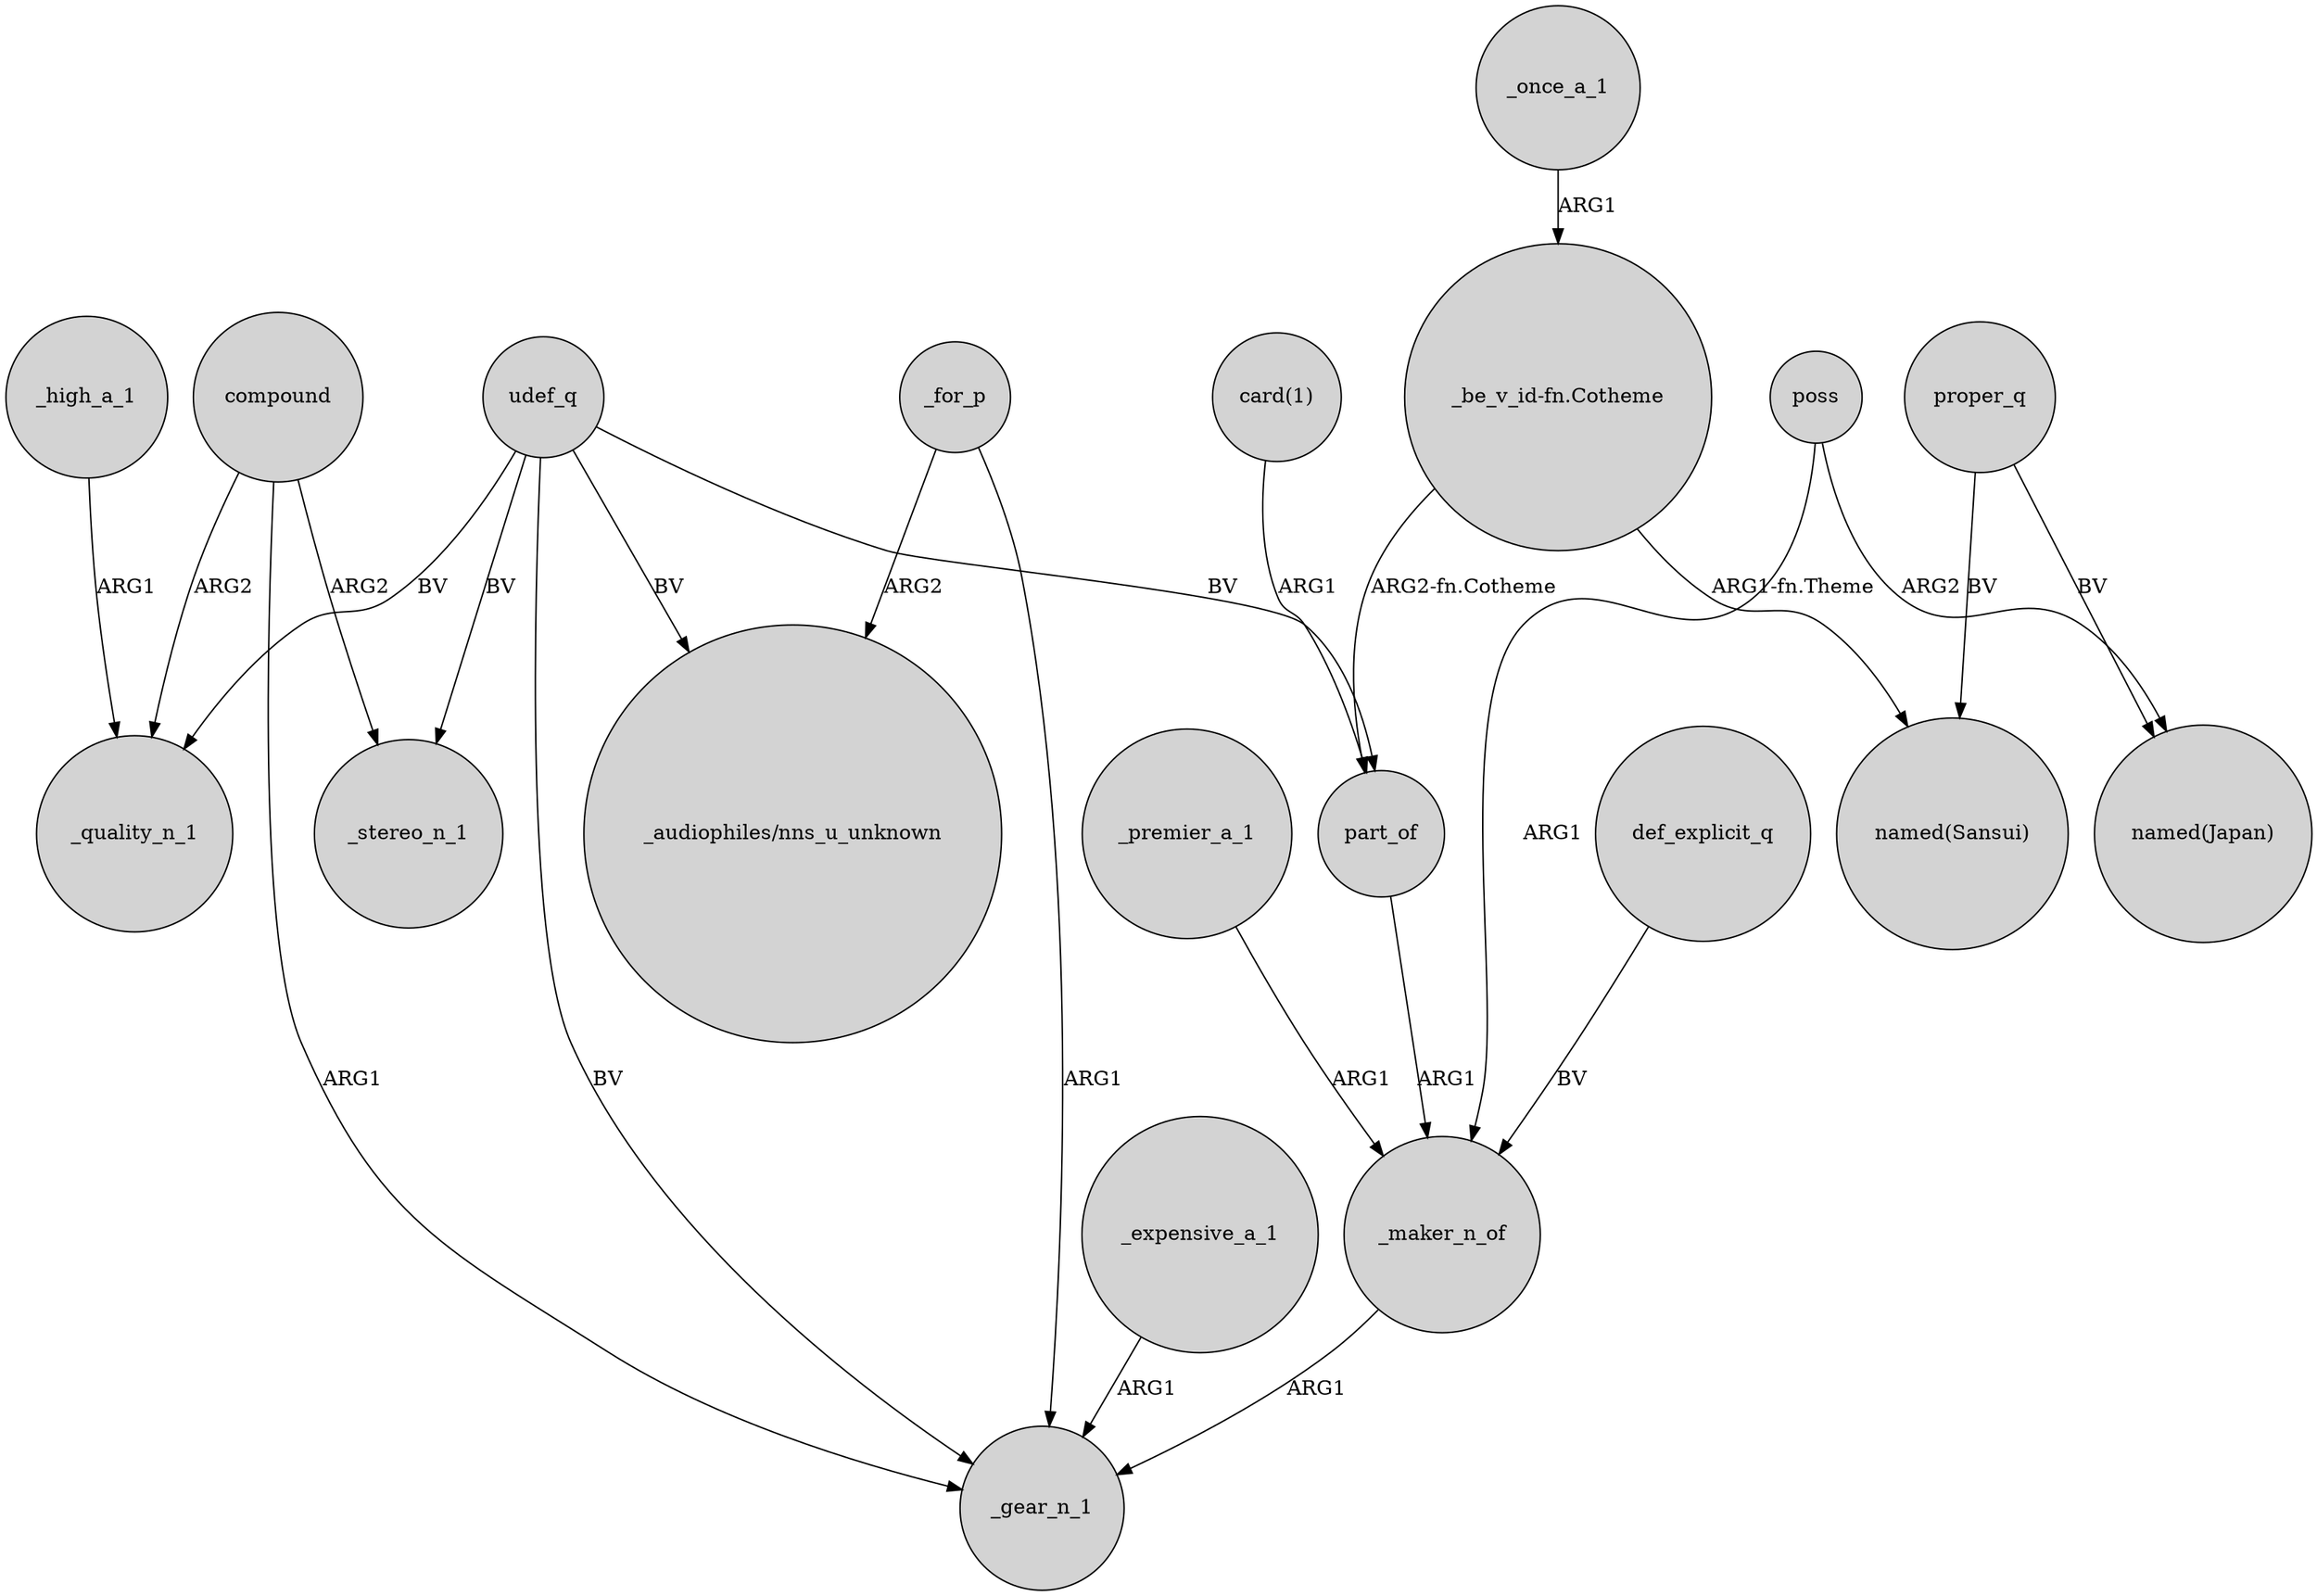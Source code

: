 digraph {
	node [shape=circle style=filled]
	"_be_v_id-fn.Cotheme" -> part_of [label="ARG2-fn.Cotheme"]
	"_be_v_id-fn.Cotheme" -> "named(Sansui)" [label="ARG1-fn.Theme"]
	udef_q -> part_of [label=BV]
	compound -> _stereo_n_1 [label=ARG2]
	proper_q -> "named(Sansui)" [label=BV]
	_for_p -> "_audiophiles/nns_u_unknown" [label=ARG2]
	poss -> "named(Japan)" [label=ARG2]
	_high_a_1 -> _quality_n_1 [label=ARG1]
	_expensive_a_1 -> _gear_n_1 [label=ARG1]
	_once_a_1 -> "_be_v_id-fn.Cotheme" [label=ARG1]
	"card(1)" -> part_of [label=ARG1]
	_premier_a_1 -> _maker_n_of [label=ARG1]
	part_of -> _maker_n_of [label=ARG1]
	udef_q -> _quality_n_1 [label=BV]
	udef_q -> "_audiophiles/nns_u_unknown" [label=BV]
	proper_q -> "named(Japan)" [label=BV]
	compound -> _quality_n_1 [label=ARG2]
	_maker_n_of -> _gear_n_1 [label=ARG1]
	udef_q -> _stereo_n_1 [label=BV]
	poss -> _maker_n_of [label=ARG1]
	def_explicit_q -> _maker_n_of [label=BV]
	compound -> _gear_n_1 [label=ARG1]
	udef_q -> _gear_n_1 [label=BV]
	_for_p -> _gear_n_1 [label=ARG1]
}
